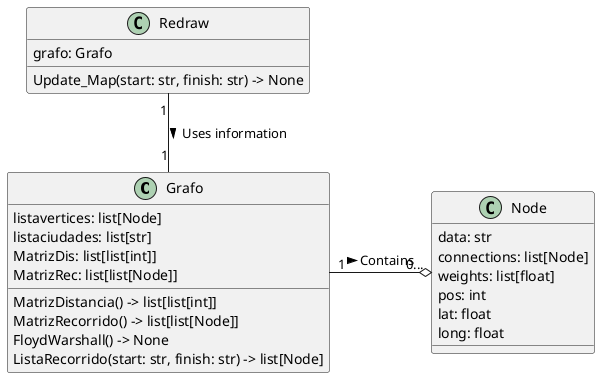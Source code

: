 @startuml Classes

class Grafo {
    'Lista que contiene los nodos
    listavertices: list[Node]
    'Lista que contiene el nombre de las ciudades
    listaciudades: list[str]
    'Matriz de distancia vertice a vertice
    MatrizDis: list[list[int]]
    'Matriz del recorrido a realizar de un vértice a otro
    MatrizRec: list[list[Node]]
    'Declara la Matriz de distancia inicial
    MatrizDistancia() -> list[list[int]]
    'Declara la matriz de recorrido inicial
    MatrizRecorrido() -> list[list[Node]]
    'Transforma las matrices de distancia y recorrido para encontrar los caminos mínimos
    FloydWarshall() -> None
    'Devuelve el camino más corto entre 2 vértices en forma de "linked list"
    ListaRecorrido(start: str, finish: str) -> list[Node]

}

class Node {
    'Nombre de la ciudad que representa el nodo
    data: str
    'Lista de adyacencia
    connections: list[Node]
    'Representa el peso de cada arista de la lista de adyacencia
    weights: list[float]
    'Posición del vértice en la matriz
    pos: int
    'Latitud en la que se encuentra la ciudad
    lat: float
    'Longitud en la que se encuentra la ciudad
    long: float
}

class Redraw {
    'Grafo que se obtiene del main
    grafo: Grafo
    'Función que pinta líneas en el mapa según sea necesario
    Update_Map(start: str, finish: str) -> None
}


'Relationships
Grafo "1" -R-o "0..." Node: Contains >
Redraw "1" -- "1" Grafo: Uses information >

@enduml